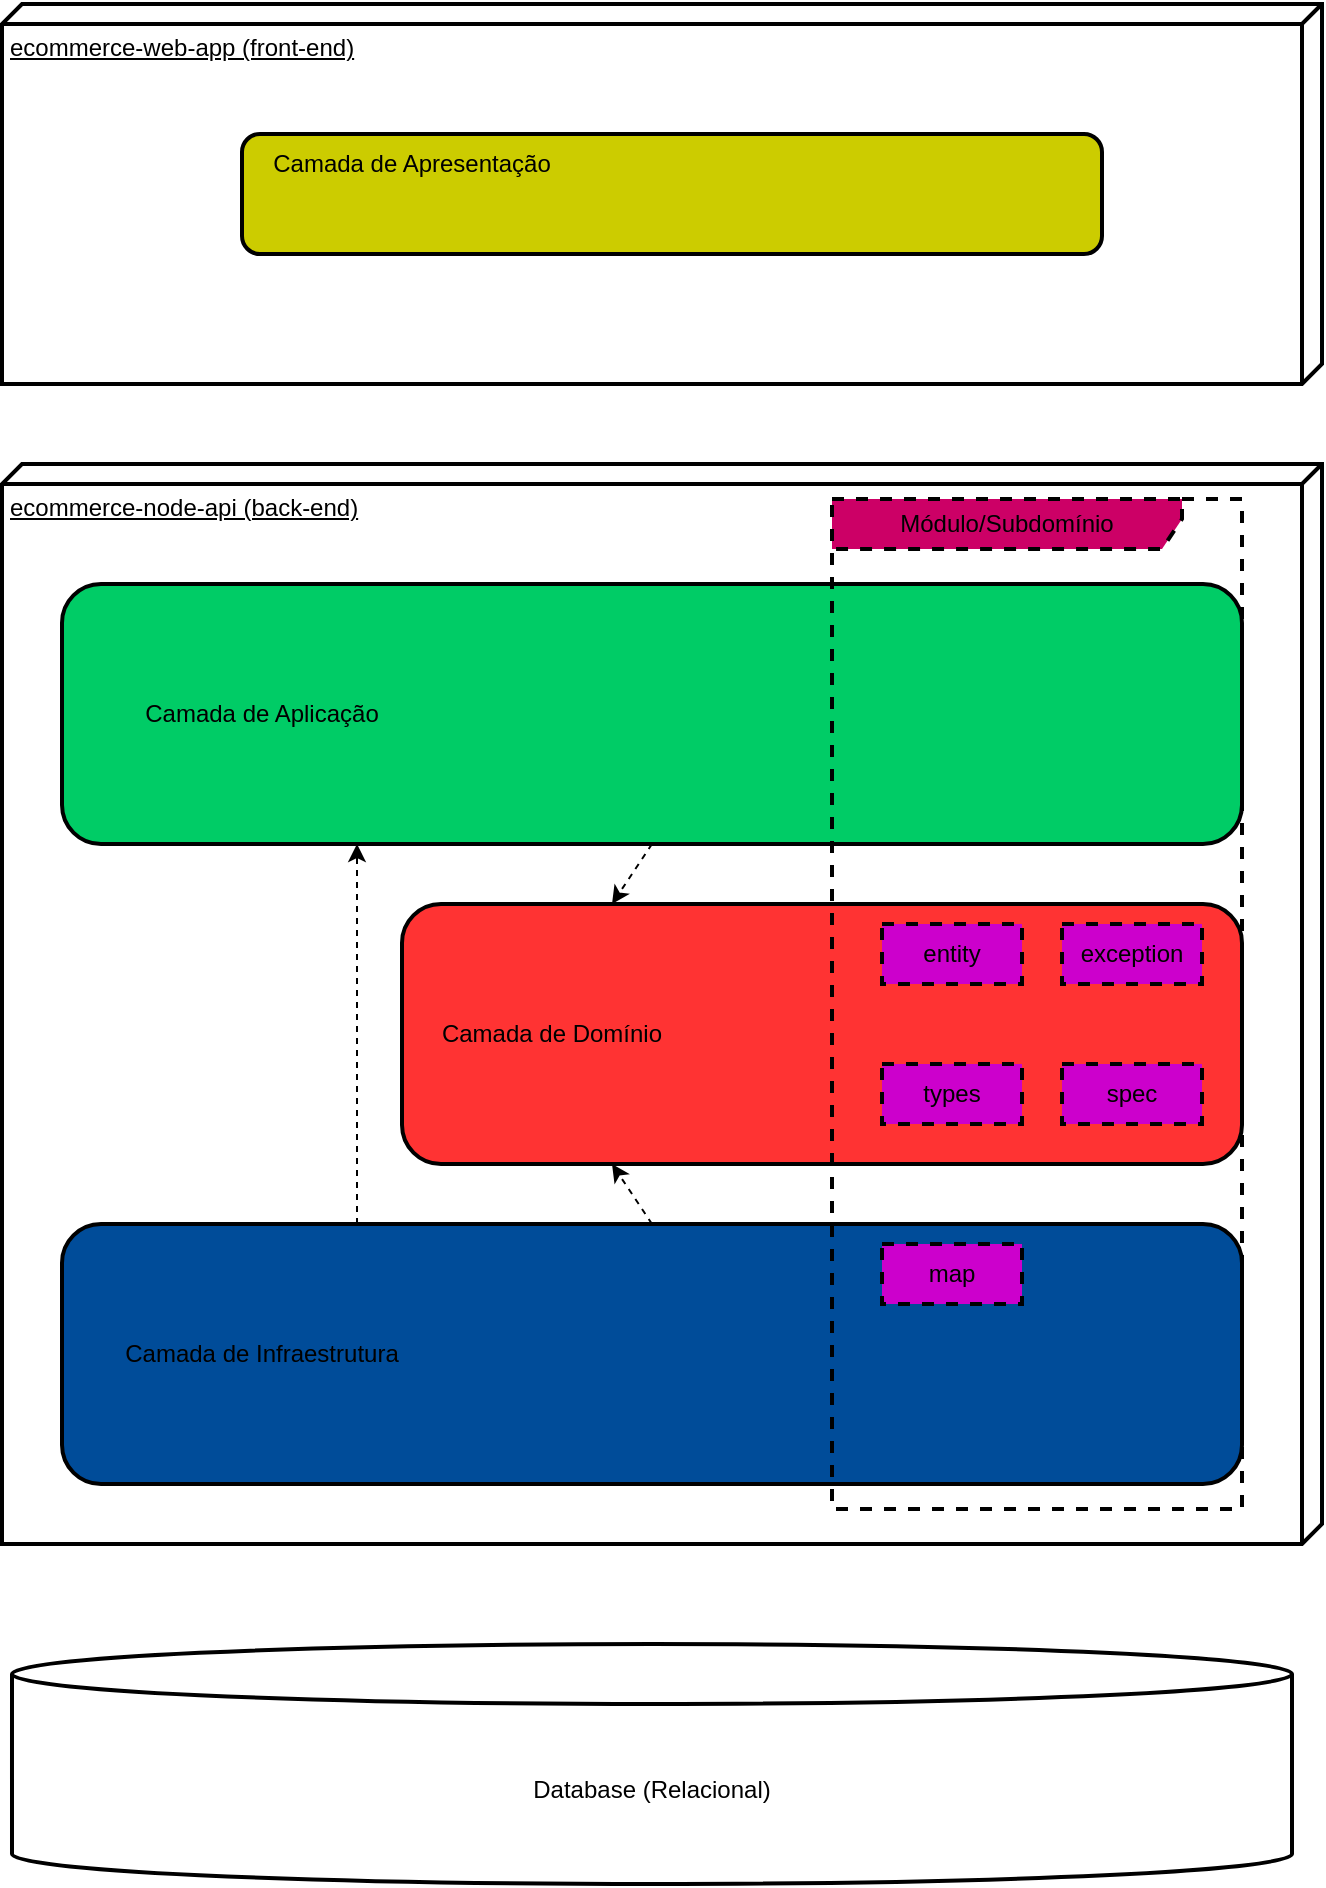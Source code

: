 <mxfile>
    <diagram id="mA9TwBRVwYMheTiAssp3" name="Arquitetura em Camadas">
        <mxGraphModel dx="1728" dy="944" grid="1" gridSize="10" guides="1" tooltips="1" connect="1" arrows="1" fold="1" page="1" pageScale="1" pageWidth="850" pageHeight="1100" math="0" shadow="0">
            <root>
                <mxCell id="0"/>
                <mxCell id="1" parent="0"/>
                <mxCell id="2" value="ecommerce-node-api (back-end)" style="verticalAlign=top;align=left;spacingTop=8;spacingLeft=2;spacingRight=12;shape=cube;size=10;direction=south;fontStyle=4;html=1;strokeWidth=2;" vertex="1" parent="1">
                    <mxGeometry x="90" y="350" width="660" height="540" as="geometry"/>
                </mxCell>
                <mxCell id="3" value="ecommerce-web-app (front-end)" style="verticalAlign=top;align=left;spacingTop=8;spacingLeft=2;spacingRight=12;shape=cube;size=10;direction=south;fontStyle=4;html=1;strokeWidth=2;" vertex="1" parent="1">
                    <mxGeometry x="90" y="120" width="660" height="190" as="geometry"/>
                </mxCell>
                <mxCell id="4" value="Database (Relacional)" style="shape=cylinder3;whiteSpace=wrap;html=1;boundedLbl=1;backgroundOutline=1;size=15;strokeWidth=2;" vertex="1" parent="1">
                    <mxGeometry x="95" y="940" width="640" height="120" as="geometry"/>
                </mxCell>
                <mxCell id="5" value="" style="rounded=1;whiteSpace=wrap;html=1;strokeWidth=2;fillColor=#FF3333;" vertex="1" parent="1">
                    <mxGeometry x="290" y="570" width="420" height="130" as="geometry"/>
                </mxCell>
                <mxCell id="31" style="edgeStyle=none;html=1;exitX=0.5;exitY=1;exitDx=0;exitDy=0;entryX=0.25;entryY=0;entryDx=0;entryDy=0;dashed=1;" edge="1" parent="1" source="8" target="5">
                    <mxGeometry relative="1" as="geometry"/>
                </mxCell>
                <mxCell id="8" value="" style="rounded=1;whiteSpace=wrap;html=1;strokeWidth=2;fillColor=#00CC66;" vertex="1" parent="1">
                    <mxGeometry x="120" y="410" width="590" height="130" as="geometry"/>
                </mxCell>
                <mxCell id="23" style="edgeStyle=none;html=1;exitX=0.25;exitY=0;exitDx=0;exitDy=0;entryX=0.25;entryY=1;entryDx=0;entryDy=0;dashed=1;" edge="1" parent="1" source="9" target="8">
                    <mxGeometry relative="1" as="geometry"/>
                </mxCell>
                <mxCell id="30" style="edgeStyle=none;html=1;exitX=0.5;exitY=0;exitDx=0;exitDy=0;entryX=0.25;entryY=1;entryDx=0;entryDy=0;dashed=1;" edge="1" parent="1" source="9" target="5">
                    <mxGeometry relative="1" as="geometry"/>
                </mxCell>
                <mxCell id="9" value="" style="rounded=1;whiteSpace=wrap;html=1;strokeWidth=2;fillColor=#004C99;" vertex="1" parent="1">
                    <mxGeometry x="120" y="730" width="590" height="130" as="geometry"/>
                </mxCell>
                <mxCell id="12" value="" style="rounded=1;whiteSpace=wrap;html=1;strokeWidth=2;fillColor=#CCCC00;" vertex="1" parent="1">
                    <mxGeometry x="210" y="185" width="430" height="60" as="geometry"/>
                </mxCell>
                <mxCell id="13" value="Camada de Aplicação" style="text;html=1;strokeColor=none;fillColor=none;align=center;verticalAlign=middle;whiteSpace=wrap;rounded=0;strokeWidth=2;" vertex="1" parent="1">
                    <mxGeometry x="160" y="460" width="120" height="30" as="geometry"/>
                </mxCell>
                <mxCell id="14" value="Camada de Domínio" style="text;html=1;strokeColor=none;fillColor=none;align=center;verticalAlign=middle;whiteSpace=wrap;rounded=0;strokeWidth=2;" vertex="1" parent="1">
                    <mxGeometry x="305" y="620" width="120" height="30" as="geometry"/>
                </mxCell>
                <mxCell id="15" value="Camada de Infraestrutura" style="text;html=1;strokeColor=none;fillColor=none;align=center;verticalAlign=middle;whiteSpace=wrap;rounded=0;strokeWidth=2;" vertex="1" parent="1">
                    <mxGeometry x="145" y="780" width="150" height="30" as="geometry"/>
                </mxCell>
                <mxCell id="16" value="Camada de Apresentação" style="text;html=1;strokeColor=none;fillColor=none;align=center;verticalAlign=middle;whiteSpace=wrap;rounded=0;strokeWidth=2;" vertex="1" parent="1">
                    <mxGeometry x="220" y="185" width="150" height="30" as="geometry"/>
                </mxCell>
                <mxCell id="24" value="Módulo/Subdomínio" style="shape=umlFrame;whiteSpace=wrap;html=1;strokeWidth=2;fillColor=#CC0066;dashed=1;width=175;height=25;" vertex="1" parent="1">
                    <mxGeometry x="505" y="367.5" width="205" height="505" as="geometry"/>
                </mxCell>
                <mxCell id="25" value="entity" style="rounded=0;whiteSpace=wrap;html=1;dashed=1;strokeWidth=2;fillColor=#CC00CC;" vertex="1" parent="1">
                    <mxGeometry x="530" y="580" width="70" height="30" as="geometry"/>
                </mxCell>
                <mxCell id="26" value="types" style="rounded=0;whiteSpace=wrap;html=1;dashed=1;strokeWidth=2;fillColor=#CC00CC;" vertex="1" parent="1">
                    <mxGeometry x="530" y="650" width="70" height="30" as="geometry"/>
                </mxCell>
                <mxCell id="27" value="exception" style="rounded=0;whiteSpace=wrap;html=1;dashed=1;strokeWidth=2;fillColor=#CC00CC;" vertex="1" parent="1">
                    <mxGeometry x="620" y="580" width="70" height="30" as="geometry"/>
                </mxCell>
                <mxCell id="28" value="spec" style="rounded=0;whiteSpace=wrap;html=1;dashed=1;strokeWidth=2;fillColor=#CC00CC;" vertex="1" parent="1">
                    <mxGeometry x="620" y="650" width="70" height="30" as="geometry"/>
                </mxCell>
                <mxCell id="29" value="map" style="rounded=0;whiteSpace=wrap;html=1;dashed=1;strokeWidth=2;fillColor=#CC00CC;" vertex="1" parent="1">
                    <mxGeometry x="530" y="740" width="70" height="30" as="geometry"/>
                </mxCell>
            </root>
        </mxGraphModel>
    </diagram>
</mxfile>